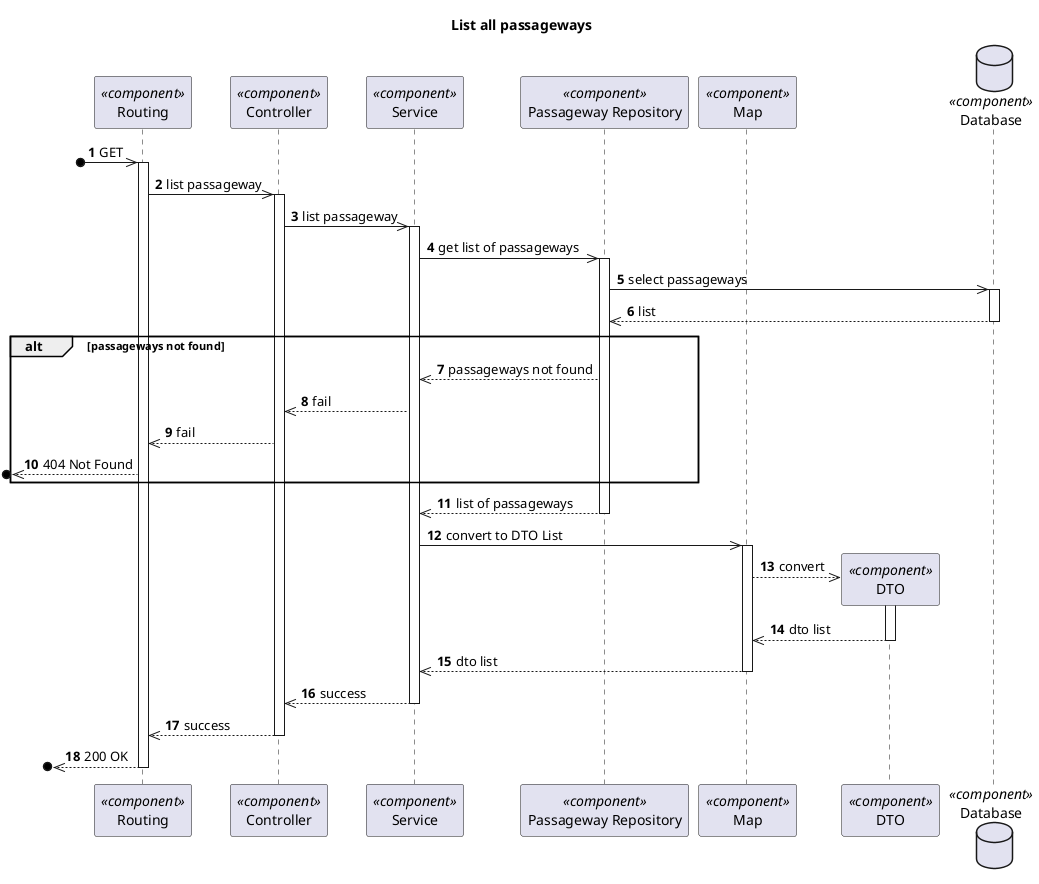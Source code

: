 @startuml Process View - Level 3

autonumber
skinparam packageStyle rect

title List all passageways

participant "Routing" as routing <<component>>
participant "Controller" as controller <<component>>
participant "Service" as service <<component>>
participant "Passageway Repository" as passagewayrepo <<component>>
participant "Map" as map <<component>>
participant "DTO" as dto <<component>>
database "Database" as db <<component>>

?o->> routing : GET
activate routing
routing ->> controller : list passageway

activate controller
controller ->> service : list passageway

activate service
service ->> passagewayrepo : get list of passageways

activate passagewayrepo
passagewayrepo ->> db : select passageways
activate db
db -->> passagewayrepo : list
deactivate db

alt passageways not found
    passagewayrepo -->> service : passageways not found
    service -->> controller : fail
    controller -->> routing : fail
    ?o<<-- routing : 404 Not Found
end alt

passagewayrepo -->> service : list of passageways
deactivate passagewayrepo

service ->> map : convert to DTO List
activate map

map -->> dto** : convert
activate dto

dto -->> map : dto list
deactivate dto

map -->> service : dto list
deactivate map

service -->> controller : success
deactivate service

controller -->> routing : success
deactivate controller

?o<<-- routing : 200 OK
deactivate routing

@enduml
